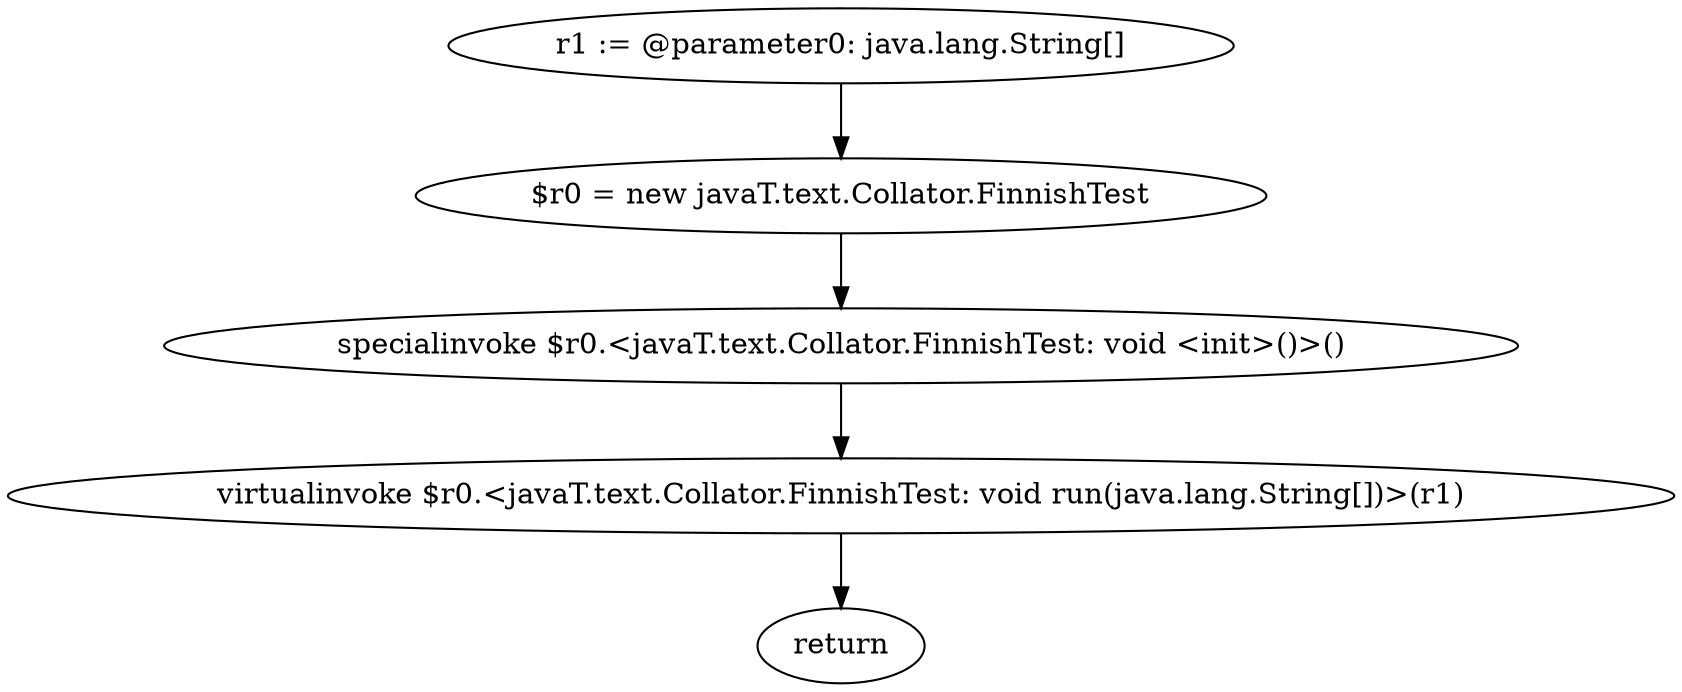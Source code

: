 digraph "unitGraph" {
    "r1 := @parameter0: java.lang.String[]"
    "$r0 = new javaT.text.Collator.FinnishTest"
    "specialinvoke $r0.<javaT.text.Collator.FinnishTest: void <init>()>()"
    "virtualinvoke $r0.<javaT.text.Collator.FinnishTest: void run(java.lang.String[])>(r1)"
    "return"
    "r1 := @parameter0: java.lang.String[]"->"$r0 = new javaT.text.Collator.FinnishTest";
    "$r0 = new javaT.text.Collator.FinnishTest"->"specialinvoke $r0.<javaT.text.Collator.FinnishTest: void <init>()>()";
    "specialinvoke $r0.<javaT.text.Collator.FinnishTest: void <init>()>()"->"virtualinvoke $r0.<javaT.text.Collator.FinnishTest: void run(java.lang.String[])>(r1)";
    "virtualinvoke $r0.<javaT.text.Collator.FinnishTest: void run(java.lang.String[])>(r1)"->"return";
}
